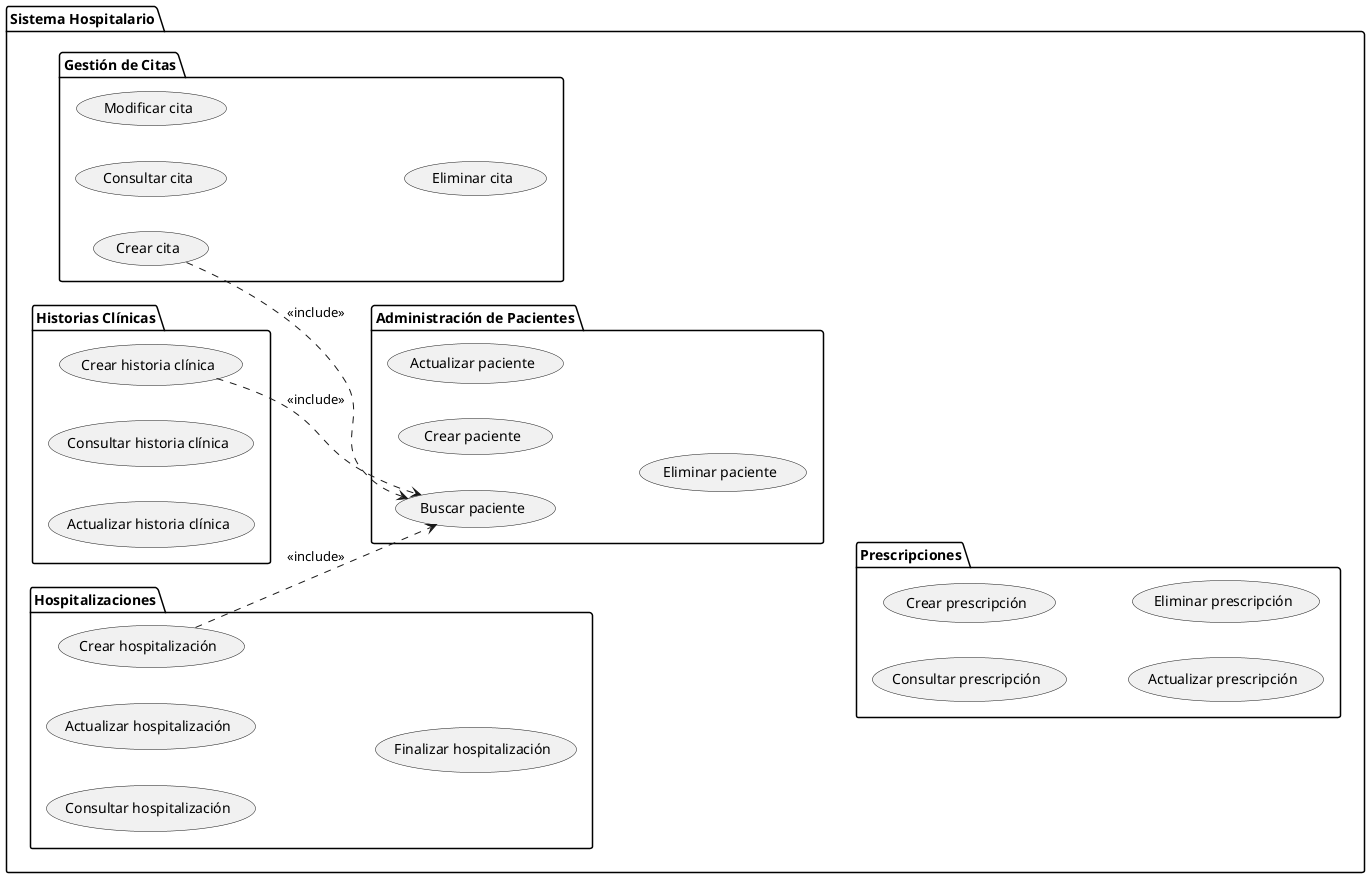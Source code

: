 @startuml
left to right direction

package "Sistema Hospitalario" {
    package "Administración de Pacientes" {
        usecase "Crear paciente" as UC1
        usecase "Buscar paciente" as UC2
        usecase "Actualizar paciente" as UC3
        usecase "Eliminar paciente" as UC4
    }

    package "Gestión de Citas" {
        usecase "Crear cita" as UC5
        usecase "Consultar cita" as UC6
        usecase "Modificar cita" as UC7
        usecase "Eliminar cita" as UC8
    }

    package "Historias Clínicas" {
        usecase "Crear historia clínica" as UC9
        usecase "Consultar historia clínica" as UC10
        usecase "Actualizar historia clínica" as UC11
    }

    package "Prescripciones" {
        usecase "Crear prescripción" as UC12
        usecase "Consultar prescripción" as UC13
        usecase "Actualizar prescripción" as UC14
        usecase "Eliminar prescripción" as UC15
    }

    package "Hospitalizaciones" {
        usecase "Crear hospitalización" as UC16
        usecase "Consultar hospitalización" as UC17
        usecase "Actualizar hospitalización" as UC18
        usecase "Finalizar hospitalización" as UC19
    }
}


UC5 ..> UC2 : <<include>>
UC9 ..> UC2 : <<include>>
UC16 ..> UC2 : <<include>>

@enduml